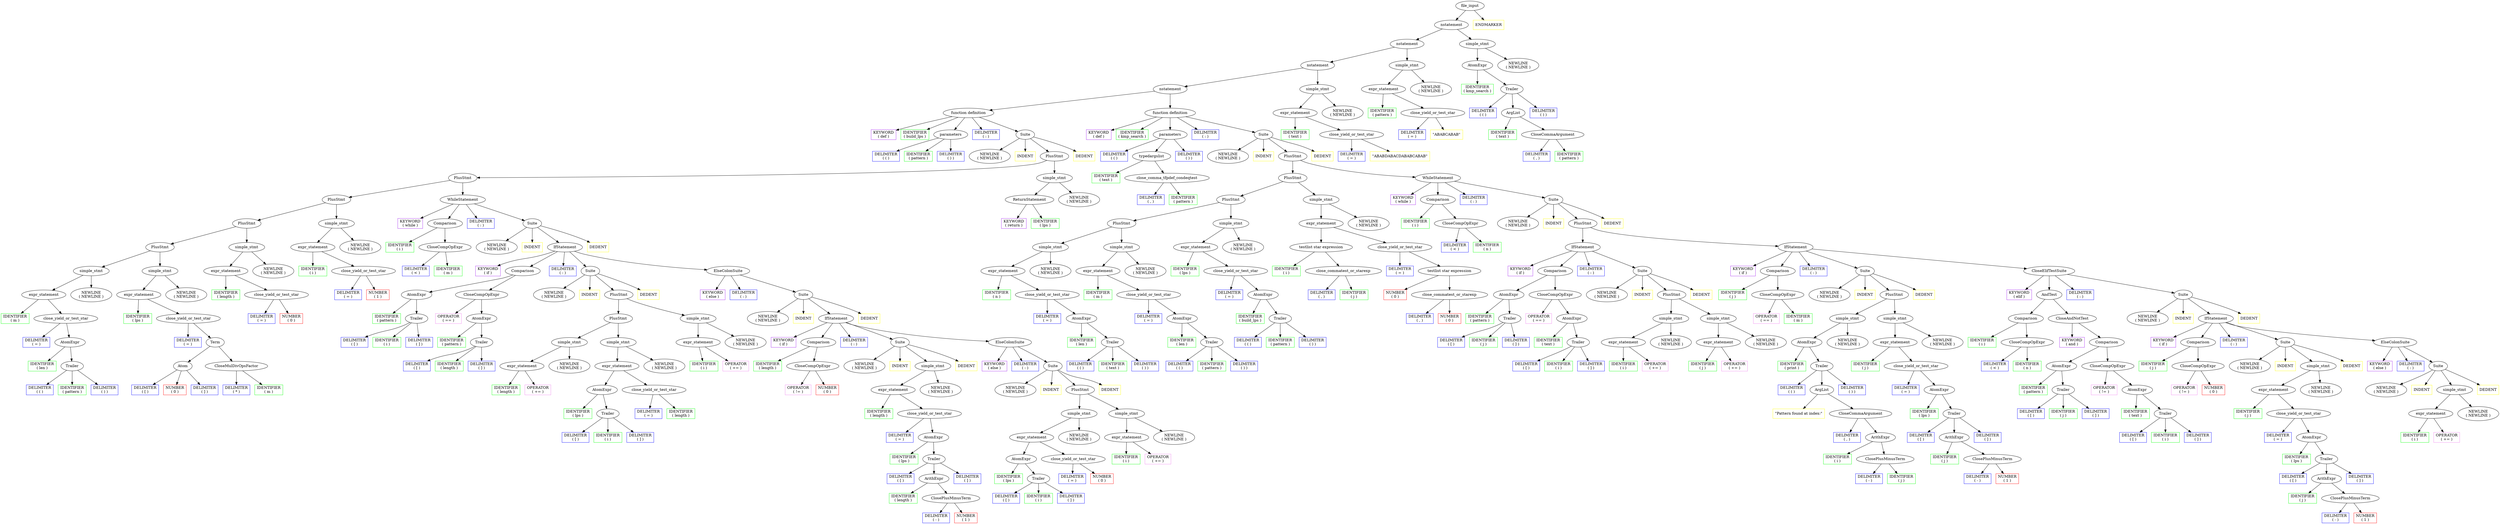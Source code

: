 digraph AST{
	1[label="file_input"]
	2[label="nstatement"]
	3[label="nstatement"]
	4[label="nstatement"]
	5[label="nstatement"]
	6[label="function definition"]
	7[color="purple" shape="rectangle"]
	7[label="KEYWORD\n( def )"]
	8[color="green" shape="rectangle"]
	8[label="IDENTIFIER\n( build_lps )"]
	9[label="parameters"]
	10[color="blue" shape="rectangle"]
	10[label="DELIMITER\n( ( )"]
	11[color="green" shape="rectangle"]
	11[label="IDENTIFIER\n( pattern )"]
	12[color="blue" shape="rectangle"]
	12[label="DELIMITER\n( ) )"]
	13[color="blue" shape="rectangle"]
	13[label="DELIMITER\n( : )"]
	14[label="Suite"]
	15[label="NEWLINE\n( NEWLINE )"]
	16[color="yellow" shape="rectangle"]
	16[label="INDENT"]
	17[label="PlusStmt"]
	18[label="PlusStmt"]
	19[label="PlusStmt"]
	20[label="PlusStmt"]
	21[label="PlusStmt"]
	22[label="simple_stmt"]
	23[label="expr_statement"]
	24[color="green" shape="rectangle"]
	24[label="IDENTIFIER\n( m )"]
	25[label="close_yield_or_test_star"]
	26[color="blue" shape="rectangle"]
	26[label="DELIMITER\n( = )"]
	27[label="AtomExpr"]
	28[color="green" shape="rectangle"]
	28[label="IDENTIFIER\n( len )"]
	29[label="Trailer"]
	30[color="blue" shape="rectangle"]
	30[label="DELIMITER\n( ( )"]
	31[color="green" shape="rectangle"]
	31[label="IDENTIFIER\n( pattern )"]
	32[color="blue" shape="rectangle"]
	32[label="DELIMITER\n( ) )"]
	33[label="NEWLINE\n( NEWLINE )"]
	34[label="simple_stmt"]
	35[label="expr_statement"]
	36[color="green" shape="rectangle"]
	36[label="IDENTIFIER\n( lps )"]
	37[label="close_yield_or_test_star"]
	38[color="blue" shape="rectangle"]
	38[label="DELIMITER\n( = )"]
	39[label="Term"]
	40[label="Atom"]
	41[color="blue" shape="rectangle"]
	41[label="DELIMITER\n( [ )"]
	42[color="red" shape="rectangle"]
	42[label="NUMBER\n( 0 )"]
	43[color="blue" shape="rectangle"]
	43[label="DELIMITER\n( ] )"]
	44[label="CloseMulDivOpsFactor"]
	45[color="blue" shape="rectangle"]
	45[label="DELIMITER\n( * )"]
	46[color="green" shape="rectangle"]
	46[label="IDENTIFIER\n( m )"]
	47[label="NEWLINE\n( NEWLINE )"]
	48[label="simple_stmt"]
	49[label="expr_statement"]
	50[color="green" shape="rectangle"]
	50[label="IDENTIFIER\n( length )"]
	51[label="close_yield_or_test_star"]
	52[color="blue" shape="rectangle"]
	52[label="DELIMITER\n( = )"]
	53[color="red" shape="rectangle"]
	53[label="NUMBER\n( 0 )"]
	54[label="NEWLINE\n( NEWLINE )"]
	55[label="simple_stmt"]
	56[label="expr_statement"]
	57[color="green" shape="rectangle"]
	57[label="IDENTIFIER\n( i )"]
	58[label="close_yield_or_test_star"]
	59[color="blue" shape="rectangle"]
	59[label="DELIMITER\n( = )"]
	60[color="red" shape="rectangle"]
	60[label="NUMBER\n( 1 )"]
	61[label="NEWLINE\n( NEWLINE )"]
	62[label="WhileStatement"]
	63[color="purple" shape="rectangle"]
	63[label="KEYWORD\n( while )"]
	64[label="Comparison"]
	65[color="green" shape="rectangle"]
	65[label="IDENTIFIER\n( i )"]
	66[label="CloseCompOpExpr"]
	67[color="blue" shape="rectangle"]
	67[label="DELIMITER\n( < )"]
	68[color="green" shape="rectangle"]
	68[label="IDENTIFIER\n( m )"]
	69[color="blue" shape="rectangle"]
	69[label="DELIMITER\n( : )"]
	70[label="Suite"]
	71[label="NEWLINE\n( NEWLINE )"]
	72[color="yellow" shape="rectangle"]
	72[label="INDENT"]
	73[label="IfStatement"]
	74[color="purple" shape="rectangle"]
	74[label="KEYWORD\n( if )"]
	75[label="Comparison"]
	76[label="AtomExpr"]
	77[color="green" shape="rectangle"]
	77[label="IDENTIFIER\n( pattern )"]
	78[label="Trailer"]
	79[color="blue" shape="rectangle"]
	79[label="DELIMITER\n( [ )"]
	80[color="green" shape="rectangle"]
	80[label="IDENTIFIER\n( i )"]
	81[color="blue" shape="rectangle"]
	81[label="DELIMITER\n( ] )"]
	82[label="CloseCompOpExpr"]
	83[color="VIOLET" shape="rectangle"]
	83[label="OPERATOR\n( == )"]
	84[label="AtomExpr"]
	85[color="green" shape="rectangle"]
	85[label="IDENTIFIER\n( pattern )"]
	86[label="Trailer"]
	87[color="blue" shape="rectangle"]
	87[label="DELIMITER\n( [ )"]
	88[color="green" shape="rectangle"]
	88[label="IDENTIFIER\n( length )"]
	89[color="blue" shape="rectangle"]
	89[label="DELIMITER\n( ] )"]
	90[color="blue" shape="rectangle"]
	90[label="DELIMITER\n( : )"]
	91[label="Suite"]
	92[label="NEWLINE\n( NEWLINE )"]
	93[color="yellow" shape="rectangle"]
	93[label="INDENT"]
	94[label="PlusStmt"]
	95[label="PlusStmt"]
	96[label="simple_stmt"]
	97[label="expr_statement"]
	98[color="green" shape="rectangle"]
	98[label="IDENTIFIER\n( length )"]
	99[color="VIOLET" shape="rectangle"]
	99[label="OPERATOR\n( += )"]
	100[label="NEWLINE\n( NEWLINE )"]
	101[label="simple_stmt"]
	102[label="expr_statement"]
	103[label="AtomExpr"]
	104[color="green" shape="rectangle"]
	104[label="IDENTIFIER\n( lps )"]
	105[label="Trailer"]
	106[color="blue" shape="rectangle"]
	106[label="DELIMITER\n( [ )"]
	107[color="green" shape="rectangle"]
	107[label="IDENTIFIER\n( i )"]
	108[color="blue" shape="rectangle"]
	108[label="DELIMITER\n( ] )"]
	109[label="close_yield_or_test_star"]
	110[color="blue" shape="rectangle"]
	110[label="DELIMITER\n( = )"]
	111[color="green" shape="rectangle"]
	111[label="IDENTIFIER\n( length )"]
	112[label="NEWLINE\n( NEWLINE )"]
	113[label="simple_stmt"]
	114[label="expr_statement"]
	115[color="green" shape="rectangle"]
	115[label="IDENTIFIER\n( i )"]
	116[color="VIOLET" shape="rectangle"]
	116[label="OPERATOR\n( += )"]
	117[label="NEWLINE\n( NEWLINE )"]
	118[color="yellow" shape="rectangle"]
	118[label="DEDENT"]
	119[label="ElseColonSuite"]
	120[color="purple" shape="rectangle"]
	120[label="KEYWORD\n( else )"]
	121[color="blue" shape="rectangle"]
	121[label="DELIMITER\n( : )"]
	122[label="Suite"]
	123[label="NEWLINE\n( NEWLINE )"]
	124[color="yellow" shape="rectangle"]
	124[label="INDENT"]
	125[label="IfStatement"]
	126[color="purple" shape="rectangle"]
	126[label="KEYWORD\n( if )"]
	127[label="Comparison"]
	128[color="green" shape="rectangle"]
	128[label="IDENTIFIER\n( length )"]
	129[label="CloseCompOpExpr"]
	130[color="VIOLET" shape="rectangle"]
	130[label="OPERATOR\n( != )"]
	131[color="red" shape="rectangle"]
	131[label="NUMBER\n( 0 )"]
	132[color="blue" shape="rectangle"]
	132[label="DELIMITER\n( : )"]
	133[label="Suite"]
	134[label="NEWLINE\n( NEWLINE )"]
	135[color="yellow" shape="rectangle"]
	135[label="INDENT"]
	136[label="simple_stmt"]
	137[label="expr_statement"]
	138[color="green" shape="rectangle"]
	138[label="IDENTIFIER\n( length )"]
	139[label="close_yield_or_test_star"]
	140[color="blue" shape="rectangle"]
	140[label="DELIMITER\n( = )"]
	141[label="AtomExpr"]
	142[color="green" shape="rectangle"]
	142[label="IDENTIFIER\n( lps )"]
	143[label="Trailer"]
	144[color="blue" shape="rectangle"]
	144[label="DELIMITER\n( [ )"]
	145[label="ArithExpr"]
	146[color="green" shape="rectangle"]
	146[label="IDENTIFIER\n( length )"]
	147[label="ClosePlusMinusTerm"]
	148[color="blue" shape="rectangle"]
	148[label="DELIMITER\n( - )"]
	149[color="red" shape="rectangle"]
	149[label="NUMBER\n( 1 )"]
	150[color="blue" shape="rectangle"]
	150[label="DELIMITER\n( ] )"]
	151[label="NEWLINE\n( NEWLINE )"]
	152[color="yellow" shape="rectangle"]
	152[label="DEDENT"]
	153[label="ElseColonSuite"]
	154[color="purple" shape="rectangle"]
	154[label="KEYWORD\n( else )"]
	155[color="blue" shape="rectangle"]
	155[label="DELIMITER\n( : )"]
	156[label="Suite"]
	157[label="NEWLINE\n( NEWLINE )"]
	158[color="yellow" shape="rectangle"]
	158[label="INDENT"]
	159[label="PlusStmt"]
	160[label="simple_stmt"]
	161[label="expr_statement"]
	162[label="AtomExpr"]
	163[color="green" shape="rectangle"]
	163[label="IDENTIFIER\n( lps )"]
	164[label="Trailer"]
	165[color="blue" shape="rectangle"]
	165[label="DELIMITER\n( [ )"]
	166[color="green" shape="rectangle"]
	166[label="IDENTIFIER\n( i )"]
	167[color="blue" shape="rectangle"]
	167[label="DELIMITER\n( ] )"]
	168[label="close_yield_or_test_star"]
	169[color="blue" shape="rectangle"]
	169[label="DELIMITER\n( = )"]
	170[color="red" shape="rectangle"]
	170[label="NUMBER\n( 0 )"]
	171[label="NEWLINE\n( NEWLINE )"]
	172[label="simple_stmt"]
	173[label="expr_statement"]
	174[color="green" shape="rectangle"]
	174[label="IDENTIFIER\n( i )"]
	175[color="VIOLET" shape="rectangle"]
	175[label="OPERATOR\n( += )"]
	176[label="NEWLINE\n( NEWLINE )"]
	177[color="yellow" shape="rectangle"]
	177[label="DEDENT"]
	178[color="yellow" shape="rectangle"]
	178[label="DEDENT"]
	179[color="yellow" shape="rectangle"]
	179[label="DEDENT"]
	180[label="simple_stmt"]
	181[label="ReturnStatement"]
	182[color="purple" shape="rectangle"]
	182[label="KEYWORD\n( return )"]
	183[color="green" shape="rectangle"]
	183[label="IDENTIFIER\n( lps )"]
	184[label="NEWLINE\n( NEWLINE )"]
	185[color="yellow" shape="rectangle"]
	185[label="DEDENT"]
	186[label="function definition"]
	187[color="purple" shape="rectangle"]
	187[label="KEYWORD\n( def )"]
	188[color="green" shape="rectangle"]
	188[label="IDENTIFIER\n( kmp_search )"]
	189[label="parameters"]
	190[color="blue" shape="rectangle"]
	190[label="DELIMITER\n( ( )"]
	191[label="typedargslist"]
	192[color="green" shape="rectangle"]
	192[label="IDENTIFIER\n( text )"]
	193[label="close_comma_tfpdef_condeqtest"]
	194[color="blue" shape="rectangle"]
	194[label="DELIMITER\n( , )"]
	195[color="green" shape="rectangle"]
	195[label="IDENTIFIER\n( pattern )"]
	196[color="blue" shape="rectangle"]
	196[label="DELIMITER\n( ) )"]
	197[color="blue" shape="rectangle"]
	197[label="DELIMITER\n( : )"]
	198[label="Suite"]
	199[label="NEWLINE\n( NEWLINE )"]
	200[color="yellow" shape="rectangle"]
	200[label="INDENT"]
	201[label="PlusStmt"]
	202[label="PlusStmt"]
	203[label="PlusStmt"]
	204[label="PlusStmt"]
	205[label="simple_stmt"]
	206[label="expr_statement"]
	207[color="green" shape="rectangle"]
	207[label="IDENTIFIER\n( n )"]
	208[label="close_yield_or_test_star"]
	209[color="blue" shape="rectangle"]
	209[label="DELIMITER\n( = )"]
	210[label="AtomExpr"]
	211[color="green" shape="rectangle"]
	211[label="IDENTIFIER\n( len )"]
	212[label="Trailer"]
	213[color="blue" shape="rectangle"]
	213[label="DELIMITER\n( ( )"]
	214[color="green" shape="rectangle"]
	214[label="IDENTIFIER\n( text )"]
	215[color="blue" shape="rectangle"]
	215[label="DELIMITER\n( ) )"]
	216[label="NEWLINE\n( NEWLINE )"]
	217[label="simple_stmt"]
	218[label="expr_statement"]
	219[color="green" shape="rectangle"]
	219[label="IDENTIFIER\n( m )"]
	220[label="close_yield_or_test_star"]
	221[color="blue" shape="rectangle"]
	221[label="DELIMITER\n( = )"]
	222[label="AtomExpr"]
	223[color="green" shape="rectangle"]
	223[label="IDENTIFIER\n( len )"]
	224[label="Trailer"]
	225[color="blue" shape="rectangle"]
	225[label="DELIMITER\n( ( )"]
	226[color="green" shape="rectangle"]
	226[label="IDENTIFIER\n( pattern )"]
	227[color="blue" shape="rectangle"]
	227[label="DELIMITER\n( ) )"]
	228[label="NEWLINE\n( NEWLINE )"]
	229[label="simple_stmt"]
	230[label="expr_statement"]
	231[color="green" shape="rectangle"]
	231[label="IDENTIFIER\n( lps )"]
	232[label="close_yield_or_test_star"]
	233[color="blue" shape="rectangle"]
	233[label="DELIMITER\n( = )"]
	234[label="AtomExpr"]
	235[color="green" shape="rectangle"]
	235[label="IDENTIFIER\n( build_lps )"]
	236[label="Trailer"]
	237[color="blue" shape="rectangle"]
	237[label="DELIMITER\n( ( )"]
	238[color="green" shape="rectangle"]
	238[label="IDENTIFIER\n( pattern )"]
	239[color="blue" shape="rectangle"]
	239[label="DELIMITER\n( ) )"]
	240[label="NEWLINE\n( NEWLINE )"]
	241[label="simple_stmt"]
	242[label="expr_statement"]
	243[label="testlist star expression"]
	244[color="green" shape="rectangle"]
	244[label="IDENTIFIER\n( i )"]
	245[label="close_commatest_or_starexp"]
	246[color="blue" shape="rectangle"]
	246[label="DELIMITER\n( , )"]
	247[color="green" shape="rectangle"]
	247[label="IDENTIFIER\n( j )"]
	248[label="close_yield_or_test_star"]
	249[color="blue" shape="rectangle"]
	249[label="DELIMITER\n( = )"]
	250[label="testlist star expression"]
	251[color="red" shape="rectangle"]
	251[label="NUMBER\n( 0 )"]
	252[label="close_commatest_or_starexp"]
	253[color="blue" shape="rectangle"]
	253[label="DELIMITER\n( , )"]
	254[color="red" shape="rectangle"]
	254[label="NUMBER\n( 0 )"]
	255[label="NEWLINE\n( NEWLINE )"]
	256[label="WhileStatement"]
	257[color="purple" shape="rectangle"]
	257[label="KEYWORD\n( while )"]
	258[label="Comparison"]
	259[color="green" shape="rectangle"]
	259[label="IDENTIFIER\n( i )"]
	260[label="CloseCompOpExpr"]
	261[color="blue" shape="rectangle"]
	261[label="DELIMITER\n( < )"]
	262[color="green" shape="rectangle"]
	262[label="IDENTIFIER\n( n )"]
	263[color="blue" shape="rectangle"]
	263[label="DELIMITER\n( : )"]
	264[label="Suite"]
	265[label="NEWLINE\n( NEWLINE )"]
	266[color="yellow" shape="rectangle"]
	266[label="INDENT"]
	267[label="PlusStmt"]
	268[label="IfStatement"]
	269[color="purple" shape="rectangle"]
	269[label="KEYWORD\n( if )"]
	270[label="Comparison"]
	271[label="AtomExpr"]
	272[color="green" shape="rectangle"]
	272[label="IDENTIFIER\n( pattern )"]
	273[label="Trailer"]
	274[color="blue" shape="rectangle"]
	274[label="DELIMITER\n( [ )"]
	275[color="green" shape="rectangle"]
	275[label="IDENTIFIER\n( j )"]
	276[color="blue" shape="rectangle"]
	276[label="DELIMITER\n( ] )"]
	277[label="CloseCompOpExpr"]
	278[color="VIOLET" shape="rectangle"]
	278[label="OPERATOR\n( == )"]
	279[label="AtomExpr"]
	280[color="green" shape="rectangle"]
	280[label="IDENTIFIER\n( text )"]
	281[label="Trailer"]
	282[color="blue" shape="rectangle"]
	282[label="DELIMITER\n( [ )"]
	283[color="green" shape="rectangle"]
	283[label="IDENTIFIER\n( i )"]
	284[color="blue" shape="rectangle"]
	284[label="DELIMITER\n( ] )"]
	285[color="blue" shape="rectangle"]
	285[label="DELIMITER\n( : )"]
	286[label="Suite"]
	287[label="NEWLINE\n( NEWLINE )"]
	288[color="yellow" shape="rectangle"]
	288[label="INDENT"]
	289[label="PlusStmt"]
	290[label="simple_stmt"]
	291[label="expr_statement"]
	292[color="green" shape="rectangle"]
	292[label="IDENTIFIER\n( i )"]
	293[color="VIOLET" shape="rectangle"]
	293[label="OPERATOR\n( += )"]
	294[label="NEWLINE\n( NEWLINE )"]
	295[label="simple_stmt"]
	296[label="expr_statement"]
	297[color="green" shape="rectangle"]
	297[label="IDENTIFIER\n( j )"]
	298[color="VIOLET" shape="rectangle"]
	298[label="OPERATOR\n( += )"]
	299[label="NEWLINE\n( NEWLINE )"]
	300[color="yellow" shape="rectangle"]
	300[label="DEDENT"]
	301[label="IfStatement"]
	302[color="purple" shape="rectangle"]
	302[label="KEYWORD\n( if )"]
	303[label="Comparison"]
	304[color="green" shape="rectangle"]
	304[label="IDENTIFIER\n( j )"]
	305[label="CloseCompOpExpr"]
	306[color="VIOLET" shape="rectangle"]
	306[label="OPERATOR\n( == )"]
	307[color="green" shape="rectangle"]
	307[label="IDENTIFIER\n( m )"]
	308[color="blue" shape="rectangle"]
	308[label="DELIMITER\n( : )"]
	309[label="Suite"]
	310[label="NEWLINE\n( NEWLINE )"]
	311[color="yellow" shape="rectangle"]
	311[label="INDENT"]
	312[label="PlusStmt"]
	313[label="simple_stmt"]
	314[label="AtomExpr"]
	315[color="green" shape="rectangle"]
	315[label="IDENTIFIER\n( print )"]
	316[label="Trailer"]
	317[color="blue" shape="rectangle"]
	317[label="DELIMITER\n( ( )"]
	318[label="ArgList"]
	319[color="yellow" shape="rectangle"]
	319[label="\"Pattern found at index:\""]
	320[label="CloseCommaArgument"]
	321[color="blue" shape="rectangle"]
	321[label="DELIMITER\n( , )"]
	322[label="ArithExpr"]
	323[color="green" shape="rectangle"]
	323[label="IDENTIFIER\n( i )"]
	324[label="ClosePlusMinusTerm"]
	325[color="blue" shape="rectangle"]
	325[label="DELIMITER\n( - )"]
	326[color="green" shape="rectangle"]
	326[label="IDENTIFIER\n( j )"]
	327[color="blue" shape="rectangle"]
	327[label="DELIMITER\n( ) )"]
	328[label="NEWLINE\n( NEWLINE )"]
	329[label="simple_stmt"]
	330[label="expr_statement"]
	331[color="green" shape="rectangle"]
	331[label="IDENTIFIER\n( j )"]
	332[label="close_yield_or_test_star"]
	333[color="blue" shape="rectangle"]
	333[label="DELIMITER\n( = )"]
	334[label="AtomExpr"]
	335[color="green" shape="rectangle"]
	335[label="IDENTIFIER\n( lps )"]
	336[label="Trailer"]
	337[color="blue" shape="rectangle"]
	337[label="DELIMITER\n( [ )"]
	338[label="ArithExpr"]
	339[color="green" shape="rectangle"]
	339[label="IDENTIFIER\n( j )"]
	340[label="ClosePlusMinusTerm"]
	341[color="blue" shape="rectangle"]
	341[label="DELIMITER\n( - )"]
	342[color="red" shape="rectangle"]
	342[label="NUMBER\n( 1 )"]
	343[color="blue" shape="rectangle"]
	343[label="DELIMITER\n( ] )"]
	344[label="NEWLINE\n( NEWLINE )"]
	345[color="yellow" shape="rectangle"]
	345[label="DEDENT"]
	346[label="CloseElifTestSuite"]
	347[color="purple" shape="rectangle"]
	347[label="KEYWORD\n( elif )"]
	348[label="AndTest"]
	349[label="Comparison"]
	350[color="green" shape="rectangle"]
	350[label="IDENTIFIER\n( i )"]
	351[label="CloseCompOpExpr"]
	352[color="blue" shape="rectangle"]
	352[label="DELIMITER\n( < )"]
	353[color="green" shape="rectangle"]
	353[label="IDENTIFIER\n( n )"]
	354[label="CloseAndNotTest"]
	355[color="purple" shape="rectangle"]
	355[label="KEYWORD\n( and )"]
	356[label="Comparison"]
	357[label="AtomExpr"]
	358[color="green" shape="rectangle"]
	358[label="IDENTIFIER\n( pattern )"]
	359[label="Trailer"]
	360[color="blue" shape="rectangle"]
	360[label="DELIMITER\n( [ )"]
	361[color="green" shape="rectangle"]
	361[label="IDENTIFIER\n( j )"]
	362[color="blue" shape="rectangle"]
	362[label="DELIMITER\n( ] )"]
	363[label="CloseCompOpExpr"]
	364[color="VIOLET" shape="rectangle"]
	364[label="OPERATOR\n( != )"]
	365[label="AtomExpr"]
	366[color="green" shape="rectangle"]
	366[label="IDENTIFIER\n( text )"]
	367[label="Trailer"]
	368[color="blue" shape="rectangle"]
	368[label="DELIMITER\n( [ )"]
	369[color="green" shape="rectangle"]
	369[label="IDENTIFIER\n( i )"]
	370[color="blue" shape="rectangle"]
	370[label="DELIMITER\n( ] )"]
	371[color="blue" shape="rectangle"]
	371[label="DELIMITER\n( : )"]
	372[label="Suite"]
	373[label="NEWLINE\n( NEWLINE )"]
	374[color="yellow" shape="rectangle"]
	374[label="INDENT"]
	375[label="IfStatement"]
	376[color="purple" shape="rectangle"]
	376[label="KEYWORD\n( if )"]
	377[label="Comparison"]
	378[color="green" shape="rectangle"]
	378[label="IDENTIFIER\n( j )"]
	379[label="CloseCompOpExpr"]
	380[color="VIOLET" shape="rectangle"]
	380[label="OPERATOR\n( != )"]
	381[color="red" shape="rectangle"]
	381[label="NUMBER\n( 0 )"]
	382[color="blue" shape="rectangle"]
	382[label="DELIMITER\n( : )"]
	383[label="Suite"]
	384[label="NEWLINE\n( NEWLINE )"]
	385[color="yellow" shape="rectangle"]
	385[label="INDENT"]
	386[label="simple_stmt"]
	387[label="expr_statement"]
	388[color="green" shape="rectangle"]
	388[label="IDENTIFIER\n( j )"]
	389[label="close_yield_or_test_star"]
	390[color="blue" shape="rectangle"]
	390[label="DELIMITER\n( = )"]
	391[label="AtomExpr"]
	392[color="green" shape="rectangle"]
	392[label="IDENTIFIER\n( lps )"]
	393[label="Trailer"]
	394[color="blue" shape="rectangle"]
	394[label="DELIMITER\n( [ )"]
	395[label="ArithExpr"]
	396[color="green" shape="rectangle"]
	396[label="IDENTIFIER\n( j )"]
	397[label="ClosePlusMinusTerm"]
	398[color="blue" shape="rectangle"]
	398[label="DELIMITER\n( - )"]
	399[color="red" shape="rectangle"]
	399[label="NUMBER\n( 1 )"]
	400[color="blue" shape="rectangle"]
	400[label="DELIMITER\n( ] )"]
	401[label="NEWLINE\n( NEWLINE )"]
	402[color="yellow" shape="rectangle"]
	402[label="DEDENT"]
	403[label="ElseColonSuite"]
	404[color="purple" shape="rectangle"]
	404[label="KEYWORD\n( else )"]
	405[color="blue" shape="rectangle"]
	405[label="DELIMITER\n( : )"]
	406[label="Suite"]
	407[label="NEWLINE\n( NEWLINE )"]
	408[color="yellow" shape="rectangle"]
	408[label="INDENT"]
	409[label="simple_stmt"]
	410[label="expr_statement"]
	411[color="green" shape="rectangle"]
	411[label="IDENTIFIER\n( i )"]
	412[color="VIOLET" shape="rectangle"]
	412[label="OPERATOR\n( += )"]
	413[label="NEWLINE\n( NEWLINE )"]
	414[color="yellow" shape="rectangle"]
	414[label="DEDENT"]
	415[color="yellow" shape="rectangle"]
	415[label="DEDENT"]
	416[color="yellow" shape="rectangle"]
	416[label="DEDENT"]
	417[color="yellow" shape="rectangle"]
	417[label="DEDENT"]
	418[label="simple_stmt"]
	419[label="expr_statement"]
	420[color="green" shape="rectangle"]
	420[label="IDENTIFIER\n( text )"]
	421[label="close_yield_or_test_star"]
	422[color="blue" shape="rectangle"]
	422[label="DELIMITER\n( = )"]
	423[color="yellow" shape="rectangle"]
	423[label="\"ABABDABACDABABCABAB\""]
	424[label="NEWLINE\n( NEWLINE )"]
	425[label="simple_stmt"]
	426[label="expr_statement"]
	427[color="green" shape="rectangle"]
	427[label="IDENTIFIER\n( pattern )"]
	428[label="close_yield_or_test_star"]
	429[color="blue" shape="rectangle"]
	429[label="DELIMITER\n( = )"]
	430[color="yellow" shape="rectangle"]
	430[label="\"ABABCABAB\""]
	431[label="NEWLINE\n( NEWLINE )"]
	432[label="simple_stmt"]
	433[label="AtomExpr"]
	434[color="green" shape="rectangle"]
	434[label="IDENTIFIER\n( kmp_search )"]
	435[label="Trailer"]
	436[color="blue" shape="rectangle"]
	436[label="DELIMITER\n( ( )"]
	437[label="ArgList"]
	438[color="green" shape="rectangle"]
	438[label="IDENTIFIER\n( text )"]
	439[label="CloseCommaArgument"]
	440[color="blue" shape="rectangle"]
	440[label="DELIMITER\n( , )"]
	441[color="green" shape="rectangle"]
	441[label="IDENTIFIER\n( pattern )"]
	442[color="blue" shape="rectangle"]
	442[label="DELIMITER\n( ) )"]
	443[label="NEWLINE\n( NEWLINE )"]
	444[color="yellow" shape="rectangle"]
	444[label="ENDMARKER"]
	1 -> 2
	2 -> 3
	3 -> 4
	4 -> 5
	5 -> 6
	6 -> 7
	6 -> 8
	6 -> 9
	9 -> 10
	9 -> 11
	9 -> 12
	6 -> 13
	6 -> 14
	14 -> 15
	14 -> 16
	14 -> 17
	17 -> 18
	18 -> 19
	19 -> 20
	20 -> 21
	21 -> 22
	22 -> 23
	23 -> 24
	23 -> 25
	25 -> 26
	25 -> 27
	27 -> 28
	27 -> 29
	29 -> 30
	29 -> 31
	29 -> 32
	22 -> 33
	21 -> 34
	34 -> 35
	35 -> 36
	35 -> 37
	37 -> 38
	37 -> 39
	39 -> 40
	40 -> 41
	40 -> 42
	40 -> 43
	39 -> 44
	44 -> 45
	44 -> 46
	34 -> 47
	20 -> 48
	48 -> 49
	49 -> 50
	49 -> 51
	51 -> 52
	51 -> 53
	48 -> 54
	19 -> 55
	55 -> 56
	56 -> 57
	56 -> 58
	58 -> 59
	58 -> 60
	55 -> 61
	18 -> 62
	62 -> 63
	62 -> 64
	64 -> 65
	64 -> 66
	66 -> 67
	66 -> 68
	62 -> 69
	62 -> 70
	70 -> 71
	70 -> 72
	70 -> 73
	73 -> 74
	73 -> 75
	75 -> 76
	76 -> 77
	76 -> 78
	78 -> 79
	78 -> 80
	78 -> 81
	75 -> 82
	82 -> 83
	82 -> 84
	84 -> 85
	84 -> 86
	86 -> 87
	86 -> 88
	86 -> 89
	73 -> 90
	73 -> 91
	91 -> 92
	91 -> 93
	91 -> 94
	94 -> 95
	95 -> 96
	96 -> 97
	97 -> 98
	97 -> 99
	96 -> 100
	95 -> 101
	101 -> 102
	102 -> 103
	103 -> 104
	103 -> 105
	105 -> 106
	105 -> 107
	105 -> 108
	102 -> 109
	109 -> 110
	109 -> 111
	101 -> 112
	94 -> 113
	113 -> 114
	114 -> 115
	114 -> 116
	113 -> 117
	91 -> 118
	73 -> 119
	119 -> 120
	119 -> 121
	119 -> 122
	122 -> 123
	122 -> 124
	122 -> 125
	125 -> 126
	125 -> 127
	127 -> 128
	127 -> 129
	129 -> 130
	129 -> 131
	125 -> 132
	125 -> 133
	133 -> 134
	133 -> 135
	133 -> 136
	136 -> 137
	137 -> 138
	137 -> 139
	139 -> 140
	139 -> 141
	141 -> 142
	141 -> 143
	143 -> 144
	143 -> 145
	145 -> 146
	145 -> 147
	147 -> 148
	147 -> 149
	143 -> 150
	136 -> 151
	133 -> 152
	125 -> 153
	153 -> 154
	153 -> 155
	153 -> 156
	156 -> 157
	156 -> 158
	156 -> 159
	159 -> 160
	160 -> 161
	161 -> 162
	162 -> 163
	162 -> 164
	164 -> 165
	164 -> 166
	164 -> 167
	161 -> 168
	168 -> 169
	168 -> 170
	160 -> 171
	159 -> 172
	172 -> 173
	173 -> 174
	173 -> 175
	172 -> 176
	156 -> 177
	122 -> 178
	70 -> 179
	17 -> 180
	180 -> 181
	181 -> 182
	181 -> 183
	180 -> 184
	14 -> 185
	5 -> 186
	186 -> 187
	186 -> 188
	186 -> 189
	189 -> 190
	189 -> 191
	191 -> 192
	191 -> 193
	193 -> 194
	193 -> 195
	189 -> 196
	186 -> 197
	186 -> 198
	198 -> 199
	198 -> 200
	198 -> 201
	201 -> 202
	202 -> 203
	203 -> 204
	204 -> 205
	205 -> 206
	206 -> 207
	206 -> 208
	208 -> 209
	208 -> 210
	210 -> 211
	210 -> 212
	212 -> 213
	212 -> 214
	212 -> 215
	205 -> 216
	204 -> 217
	217 -> 218
	218 -> 219
	218 -> 220
	220 -> 221
	220 -> 222
	222 -> 223
	222 -> 224
	224 -> 225
	224 -> 226
	224 -> 227
	217 -> 228
	203 -> 229
	229 -> 230
	230 -> 231
	230 -> 232
	232 -> 233
	232 -> 234
	234 -> 235
	234 -> 236
	236 -> 237
	236 -> 238
	236 -> 239
	229 -> 240
	202 -> 241
	241 -> 242
	242 -> 243
	243 -> 244
	243 -> 245
	245 -> 246
	245 -> 247
	242 -> 248
	248 -> 249
	248 -> 250
	250 -> 251
	250 -> 252
	252 -> 253
	252 -> 254
	241 -> 255
	201 -> 256
	256 -> 257
	256 -> 258
	258 -> 259
	258 -> 260
	260 -> 261
	260 -> 262
	256 -> 263
	256 -> 264
	264 -> 265
	264 -> 266
	264 -> 267
	267 -> 268
	268 -> 269
	268 -> 270
	270 -> 271
	271 -> 272
	271 -> 273
	273 -> 274
	273 -> 275
	273 -> 276
	270 -> 277
	277 -> 278
	277 -> 279
	279 -> 280
	279 -> 281
	281 -> 282
	281 -> 283
	281 -> 284
	268 -> 285
	268 -> 286
	286 -> 287
	286 -> 288
	286 -> 289
	289 -> 290
	290 -> 291
	291 -> 292
	291 -> 293
	290 -> 294
	289 -> 295
	295 -> 296
	296 -> 297
	296 -> 298
	295 -> 299
	286 -> 300
	267 -> 301
	301 -> 302
	301 -> 303
	303 -> 304
	303 -> 305
	305 -> 306
	305 -> 307
	301 -> 308
	301 -> 309
	309 -> 310
	309 -> 311
	309 -> 312
	312 -> 313
	313 -> 314
	314 -> 315
	314 -> 316
	316 -> 317
	316 -> 318
	318 -> 319
	318 -> 320
	320 -> 321
	320 -> 322
	322 -> 323
	322 -> 324
	324 -> 325
	324 -> 326
	316 -> 327
	313 -> 328
	312 -> 329
	329 -> 330
	330 -> 331
	330 -> 332
	332 -> 333
	332 -> 334
	334 -> 335
	334 -> 336
	336 -> 337
	336 -> 338
	338 -> 339
	338 -> 340
	340 -> 341
	340 -> 342
	336 -> 343
	329 -> 344
	309 -> 345
	301 -> 346
	346 -> 347
	346 -> 348
	348 -> 349
	349 -> 350
	349 -> 351
	351 -> 352
	351 -> 353
	348 -> 354
	354 -> 355
	354 -> 356
	356 -> 357
	357 -> 358
	357 -> 359
	359 -> 360
	359 -> 361
	359 -> 362
	356 -> 363
	363 -> 364
	363 -> 365
	365 -> 366
	365 -> 367
	367 -> 368
	367 -> 369
	367 -> 370
	346 -> 371
	346 -> 372
	372 -> 373
	372 -> 374
	372 -> 375
	375 -> 376
	375 -> 377
	377 -> 378
	377 -> 379
	379 -> 380
	379 -> 381
	375 -> 382
	375 -> 383
	383 -> 384
	383 -> 385
	383 -> 386
	386 -> 387
	387 -> 388
	387 -> 389
	389 -> 390
	389 -> 391
	391 -> 392
	391 -> 393
	393 -> 394
	393 -> 395
	395 -> 396
	395 -> 397
	397 -> 398
	397 -> 399
	393 -> 400
	386 -> 401
	383 -> 402
	375 -> 403
	403 -> 404
	403 -> 405
	403 -> 406
	406 -> 407
	406 -> 408
	406 -> 409
	409 -> 410
	410 -> 411
	410 -> 412
	409 -> 413
	406 -> 414
	372 -> 415
	264 -> 416
	198 -> 417
	4 -> 418
	418 -> 419
	419 -> 420
	419 -> 421
	421 -> 422
	421 -> 423
	418 -> 424
	3 -> 425
	425 -> 426
	426 -> 427
	426 -> 428
	428 -> 429
	428 -> 430
	425 -> 431
	2 -> 432
	432 -> 433
	433 -> 434
	433 -> 435
	435 -> 436
	435 -> 437
	437 -> 438
	437 -> 439
	439 -> 440
	439 -> 441
	435 -> 442
	432 -> 443
	1 -> 444
}
